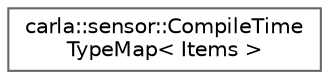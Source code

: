 digraph "类继承关系图"
{
 // INTERACTIVE_SVG=YES
 // LATEX_PDF_SIZE
  bgcolor="transparent";
  edge [fontname=Helvetica,fontsize=10,labelfontname=Helvetica,labelfontsize=10];
  node [fontname=Helvetica,fontsize=10,shape=box,height=0.2,width=0.4];
  rankdir="LR";
  Node0 [id="Node000000",label="carla::sensor::CompileTime\lTypeMap\< Items \>",height=0.2,width=0.4,color="grey40", fillcolor="white", style="filled",URL="$d4/dd4/structcarla_1_1sensor_1_1CompileTimeTypeMap.html",tooltip="A compile time structure for mapping two types."];
}
